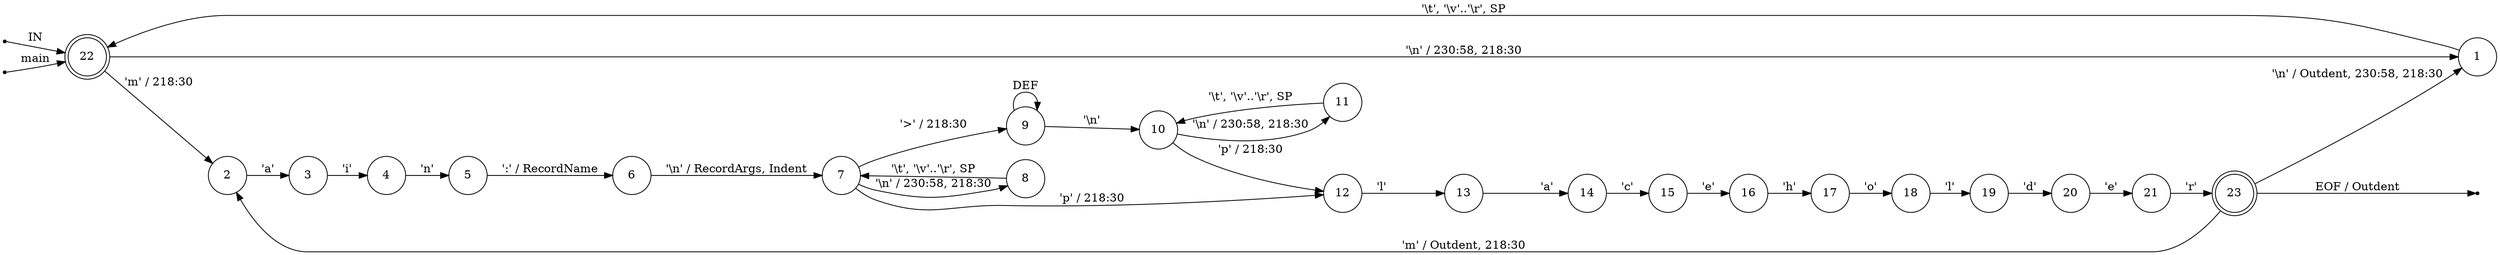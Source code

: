 digraph machine_defs {
	rankdir=LR;
	node [ shape = point ];
	ENTRY;
	en_22;
	eof_23;
	node [ shape = circle, height = 0.2 ];
	node [ fixedsize = true, height = 0.65, shape = doublecircle ];
	22;
	23;
	node [ shape = circle ];
	1 -> 22 [ label = "'\\t', '\\v'..'\\r', SP" ];
	2 -> 3 [ label = "'a'" ];
	3 -> 4 [ label = "'i'" ];
	4 -> 5 [ label = "'n'" ];
	5 -> 6 [ label = "':' / RecordName" ];
	6 -> 7 [ label = "'\\n' / RecordArgs, Indent" ];
	7 -> 8 [ label = "'\\n' / 230:58, 218:30" ];
	7 -> 9 [ label = "'>' / 218:30" ];
	7 -> 12 [ label = "'p' / 218:30" ];
	8 -> 7 [ label = "'\\t', '\\v'..'\\r', SP" ];
	9 -> 10 [ label = "'\\n'" ];
	9 -> 9 [ label = "DEF" ];
	10 -> 11 [ label = "'\\n' / 230:58, 218:30" ];
	10 -> 12 [ label = "'p' / 218:30" ];
	11 -> 10 [ label = "'\\t', '\\v'..'\\r', SP" ];
	12 -> 13 [ label = "'l'" ];
	13 -> 14 [ label = "'a'" ];
	14 -> 15 [ label = "'c'" ];
	15 -> 16 [ label = "'e'" ];
	16 -> 17 [ label = "'h'" ];
	17 -> 18 [ label = "'o'" ];
	18 -> 19 [ label = "'l'" ];
	19 -> 20 [ label = "'d'" ];
	20 -> 21 [ label = "'e'" ];
	21 -> 23 [ label = "'r'" ];
	22 -> 1 [ label = "'\\n' / 230:58, 218:30" ];
	22 -> 2 [ label = "'m' / 218:30" ];
	23 -> 1 [ label = "'\\n' / Outdent, 230:58, 218:30" ];
	23 -> 2 [ label = "'m' / Outdent, 218:30" ];
	ENTRY -> 22 [ label = "IN" ];
	en_22 -> 22 [ label = "main" ];
	23 -> eof_23 [ label = "EOF / Outdent" ];
}
